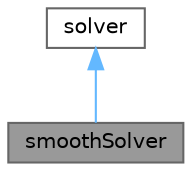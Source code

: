 digraph "smoothSolver"
{
 // LATEX_PDF_SIZE
  bgcolor="transparent";
  edge [fontname=Helvetica,fontsize=10,labelfontname=Helvetica,labelfontsize=10];
  node [fontname=Helvetica,fontsize=10,shape=box,height=0.2,width=0.4];
  Node1 [id="Node000001",label="smoothSolver",height=0.2,width=0.4,color="gray40", fillcolor="grey60", style="filled", fontcolor="black",tooltip="Iterative solver for symmetric and asymmetric matrices which uses a run-time selected smoother e...."];
  Node2 -> Node1 [id="edge1_Node000001_Node000002",dir="back",color="steelblue1",style="solid",tooltip=" "];
  Node2 [id="Node000002",label="solver",height=0.2,width=0.4,color="gray40", fillcolor="white", style="filled",URL="$classFoam_1_1lduMatrix_1_1solver.html",tooltip=" "];
}
